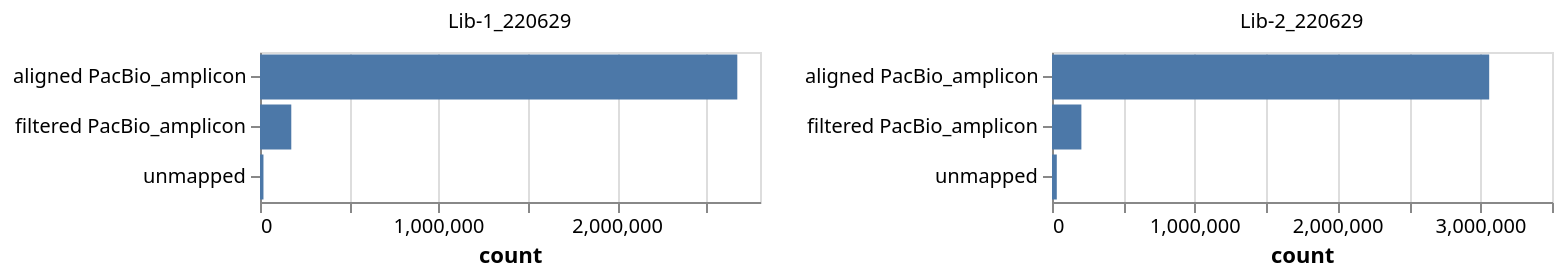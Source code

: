 {
  "config": {
    "view": {
      "continuousWidth": 300,
      "continuousHeight": 300
    }
  },
  "data": {
    "name": "data-e6697a23799a0205f41d02251fd32883"
  },
  "mark": {
    "type": "bar"
  },
  "encoding": {
    "facet": {
      "columns": 2,
      "field": "pacbioRun",
      "title": null,
      "type": "nominal"
    },
    "tooltip": [
      {
        "field": "category",
        "type": "nominal"
      },
      {
        "field": "count",
        "type": "quantitative"
      },
      {
        "field": "pacbioRun",
        "type": "nominal"
      },
      {
        "field": "library",
        "type": "nominal"
      }
    ],
    "x": {
      "field": "count",
      "type": "quantitative"
    },
    "y": {
      "axis": {
        "title": null
      },
      "field": "category",
      "type": "nominal"
    }
  },
  "height": 75,
  "resolve": {
    "scale": {
      "x": "independent",
      "y": "independent"
    }
  },
  "width": 250,
  "$schema": "https://vega.github.io/schema/vega-lite/v5.8.0.json",
  "datasets": {
    "data-e6697a23799a0205f41d02251fd32883": [
      {
        "category": "aligned PacBio_amplicon",
        "count": 2672923,
        "pacbioRun": "Lib-1_220629",
        "library": "Lib-1"
      },
      {
        "category": "filtered PacBio_amplicon",
        "count": 175199,
        "pacbioRun": "Lib-1_220629",
        "library": "Lib-1"
      },
      {
        "category": "unmapped",
        "count": 19379,
        "pacbioRun": "Lib-1_220629",
        "library": "Lib-1"
      },
      {
        "category": "aligned PacBio_amplicon",
        "count": 3060344,
        "pacbioRun": "Lib-2_220629",
        "library": "Lib-2"
      },
      {
        "category": "filtered PacBio_amplicon",
        "count": 205667,
        "pacbioRun": "Lib-2_220629",
        "library": "Lib-2"
      },
      {
        "category": "unmapped",
        "count": 33533,
        "pacbioRun": "Lib-2_220629",
        "library": "Lib-2"
      }
    ]
  }
}